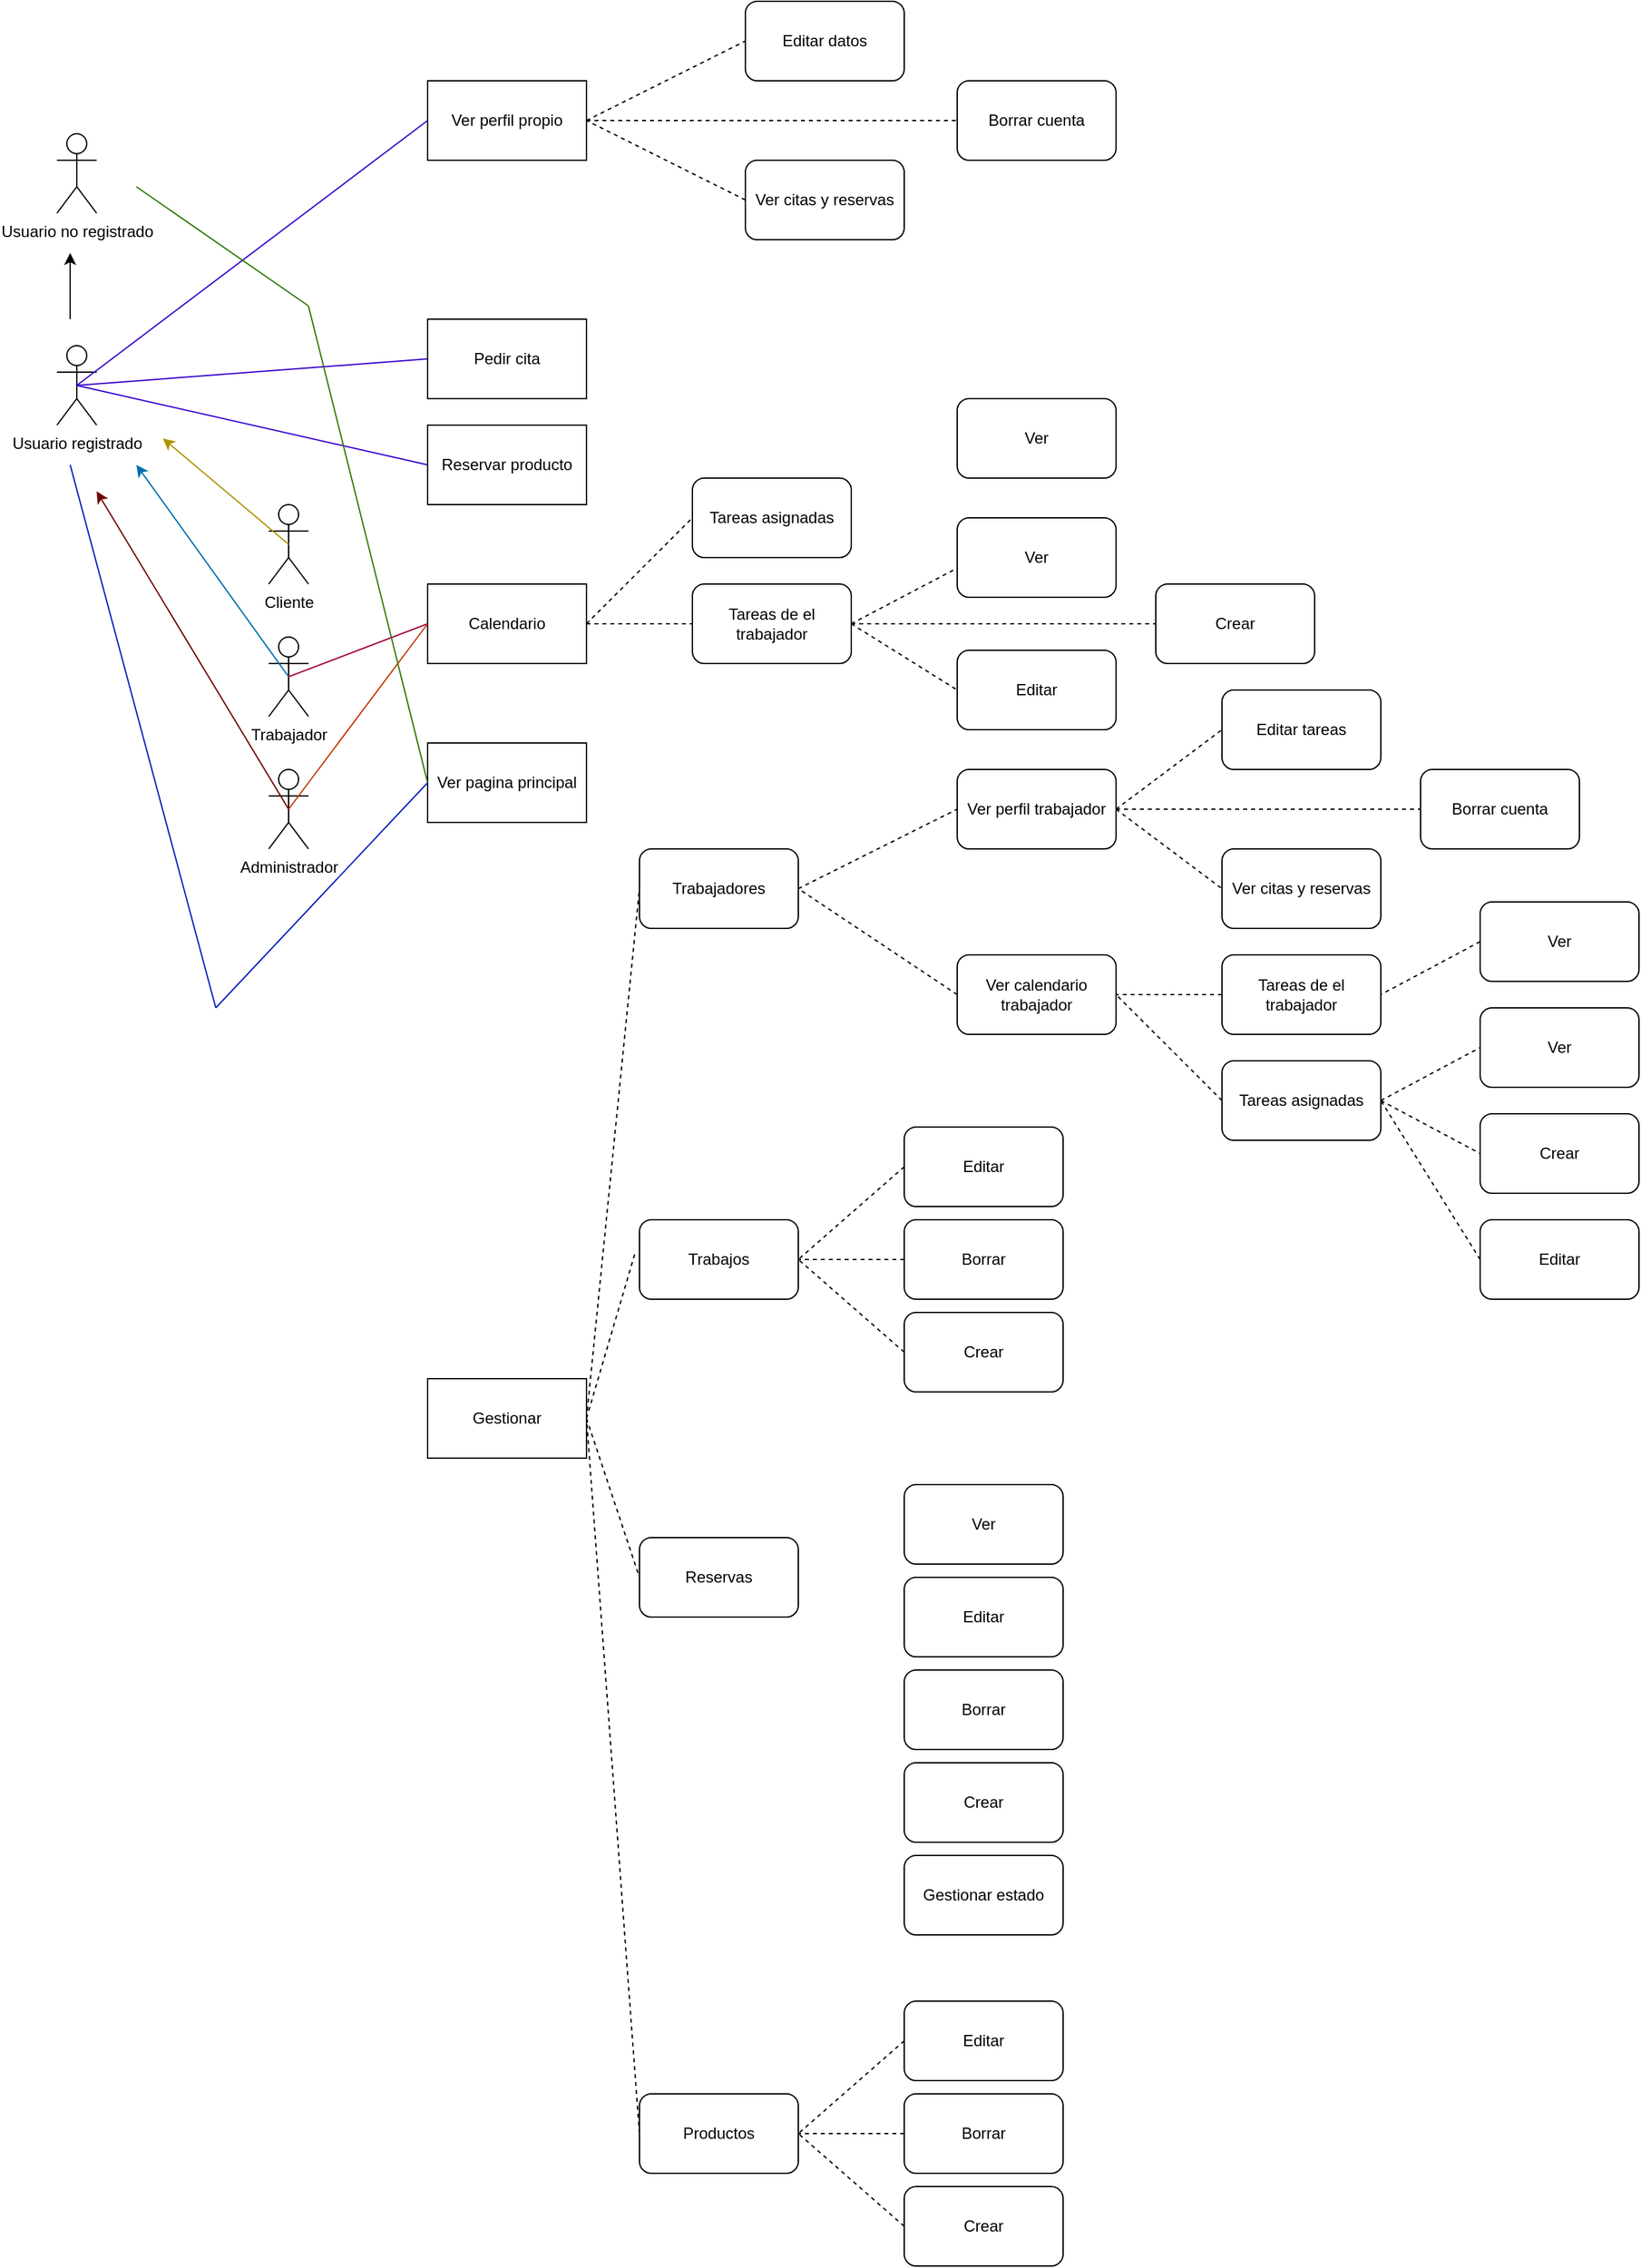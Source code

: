 <mxfile>
    <diagram id="R6_vvA85_ePh_GYChNei" name="Page-1">
        <mxGraphModel dx="1090" dy="786" grid="1" gridSize="10" guides="1" tooltips="1" connect="1" arrows="1" fold="1" page="1" pageScale="1" pageWidth="850" pageHeight="1100" math="0" shadow="0">
            <root>
                <mxCell id="0"/>
                <mxCell id="1" parent="0"/>
                <mxCell id="2" value="Usuario no registrado" style="shape=umlActor;verticalLabelPosition=bottom;verticalAlign=top;html=1;outlineConnect=0;" vertex="1" parent="1">
                    <mxGeometry x="80" y="140" width="30" height="60" as="geometry"/>
                </mxCell>
                <mxCell id="3" value="Usuario registrado" style="shape=umlActor;verticalLabelPosition=bottom;verticalAlign=top;html=1;outlineConnect=0;" vertex="1" parent="1">
                    <mxGeometry x="80" y="300" width="30" height="60" as="geometry"/>
                </mxCell>
                <mxCell id="4" value="Cliente" style="shape=umlActor;verticalLabelPosition=bottom;verticalAlign=top;html=1;outlineConnect=0;" vertex="1" parent="1">
                    <mxGeometry x="240" y="420" width="30" height="60" as="geometry"/>
                </mxCell>
                <mxCell id="5" value="Trabajador" style="shape=umlActor;verticalLabelPosition=bottom;verticalAlign=top;html=1;outlineConnect=0;" vertex="1" parent="1">
                    <mxGeometry x="240" y="520" width="30" height="60" as="geometry"/>
                </mxCell>
                <mxCell id="6" value="Administrador" style="shape=umlActor;verticalLabelPosition=bottom;verticalAlign=top;html=1;outlineConnect=0;" vertex="1" parent="1">
                    <mxGeometry x="240" y="620" width="30" height="60" as="geometry"/>
                </mxCell>
                <mxCell id="8" value="" style="endArrow=classic;html=1;exitX=0.5;exitY=0.5;exitDx=0;exitDy=0;exitPerimeter=0;fillColor=#e3c800;strokeColor=#B09500;" edge="1" parent="1" source="4">
                    <mxGeometry width="50" height="50" relative="1" as="geometry">
                        <mxPoint x="350" y="450" as="sourcePoint"/>
                        <mxPoint x="160" y="370" as="targetPoint"/>
                    </mxGeometry>
                </mxCell>
                <mxCell id="9" value="" style="endArrow=classic;html=1;exitX=0.5;exitY=0.5;exitDx=0;exitDy=0;exitPerimeter=0;fillColor=#1ba1e2;strokeColor=#006EAF;" edge="1" parent="1" source="5">
                    <mxGeometry width="50" height="50" relative="1" as="geometry">
                        <mxPoint x="350" y="450" as="sourcePoint"/>
                        <mxPoint x="140" y="390" as="targetPoint"/>
                    </mxGeometry>
                </mxCell>
                <mxCell id="10" value="" style="endArrow=classic;html=1;exitX=0.5;exitY=0.5;exitDx=0;exitDy=0;exitPerimeter=0;fillColor=#a20025;strokeColor=#6F0000;" edge="1" parent="1" source="6">
                    <mxGeometry width="50" height="50" relative="1" as="geometry">
                        <mxPoint x="350" y="450" as="sourcePoint"/>
                        <mxPoint x="110" y="410" as="targetPoint"/>
                    </mxGeometry>
                </mxCell>
                <mxCell id="11" value="" style="endArrow=classic;html=1;" edge="1" parent="1">
                    <mxGeometry width="50" height="50" relative="1" as="geometry">
                        <mxPoint x="90" y="280" as="sourcePoint"/>
                        <mxPoint x="90" y="230" as="targetPoint"/>
                    </mxGeometry>
                </mxCell>
                <mxCell id="12" value="Ver perfil propio" style="rounded=0;whiteSpace=wrap;html=1;" vertex="1" parent="1">
                    <mxGeometry x="360" y="100" width="120" height="60" as="geometry"/>
                </mxCell>
                <mxCell id="13" value="" style="endArrow=none;html=1;entryX=0;entryY=0.5;entryDx=0;entryDy=0;exitX=0.5;exitY=0.5;exitDx=0;exitDy=0;exitPerimeter=0;fillColor=#6a00ff;strokeColor=#3700CC;" edge="1" parent="1" source="3" target="12">
                    <mxGeometry width="50" height="50" relative="1" as="geometry">
                        <mxPoint x="350" y="450" as="sourcePoint"/>
                        <mxPoint x="400" y="400" as="targetPoint"/>
                    </mxGeometry>
                </mxCell>
                <mxCell id="16" value="Editar datos" style="rounded=1;whiteSpace=wrap;html=1;" vertex="1" parent="1">
                    <mxGeometry x="600" y="40" width="120" height="60" as="geometry"/>
                </mxCell>
                <mxCell id="17" value="Ver citas y reservas" style="rounded=1;whiteSpace=wrap;html=1;" vertex="1" parent="1">
                    <mxGeometry x="600" y="160" width="120" height="60" as="geometry"/>
                </mxCell>
                <mxCell id="18" value="Borrar cuenta" style="rounded=1;whiteSpace=wrap;html=1;" vertex="1" parent="1">
                    <mxGeometry x="760" y="100" width="120" height="60" as="geometry"/>
                </mxCell>
                <mxCell id="19" value="" style="endArrow=none;dashed=1;html=1;entryX=0;entryY=0.5;entryDx=0;entryDy=0;exitX=1;exitY=0.5;exitDx=0;exitDy=0;" edge="1" parent="1" source="12" target="18">
                    <mxGeometry width="50" height="50" relative="1" as="geometry">
                        <mxPoint x="650" y="450" as="sourcePoint"/>
                        <mxPoint x="700" y="400" as="targetPoint"/>
                    </mxGeometry>
                </mxCell>
                <mxCell id="20" value="" style="endArrow=none;dashed=1;html=1;entryX=0;entryY=0.5;entryDx=0;entryDy=0;exitX=1;exitY=0.5;exitDx=0;exitDy=0;" edge="1" parent="1" source="12" target="16">
                    <mxGeometry width="50" height="50" relative="1" as="geometry">
                        <mxPoint x="650" y="450" as="sourcePoint"/>
                        <mxPoint x="700" y="400" as="targetPoint"/>
                    </mxGeometry>
                </mxCell>
                <mxCell id="21" value="" style="endArrow=none;dashed=1;html=1;entryX=1;entryY=0.5;entryDx=0;entryDy=0;exitX=0;exitY=0.5;exitDx=0;exitDy=0;" edge="1" parent="1" source="17" target="12">
                    <mxGeometry width="50" height="50" relative="1" as="geometry">
                        <mxPoint x="650" y="450" as="sourcePoint"/>
                        <mxPoint x="700" y="400" as="targetPoint"/>
                    </mxGeometry>
                </mxCell>
                <mxCell id="22" value="Pedir cita" style="rounded=0;whiteSpace=wrap;html=1;" vertex="1" parent="1">
                    <mxGeometry x="360" y="280" width="120" height="60" as="geometry"/>
                </mxCell>
                <mxCell id="23" value="Reservar producto" style="rounded=0;whiteSpace=wrap;html=1;" vertex="1" parent="1">
                    <mxGeometry x="360" y="360" width="120" height="60" as="geometry"/>
                </mxCell>
                <mxCell id="24" value="Calendario" style="rounded=0;whiteSpace=wrap;html=1;" vertex="1" parent="1">
                    <mxGeometry x="360" y="480" width="120" height="60" as="geometry"/>
                </mxCell>
                <mxCell id="25" value="" style="endArrow=none;html=1;entryX=0;entryY=0.5;entryDx=0;entryDy=0;exitX=0.5;exitY=0.5;exitDx=0;exitDy=0;exitPerimeter=0;fillColor=#6a00ff;strokeColor=#3700CC;" edge="1" parent="1" source="3" target="22">
                    <mxGeometry width="50" height="50" relative="1" as="geometry">
                        <mxPoint x="280" y="450" as="sourcePoint"/>
                        <mxPoint x="330" y="400" as="targetPoint"/>
                    </mxGeometry>
                </mxCell>
                <mxCell id="26" value="" style="endArrow=none;html=1;entryX=0;entryY=0.5;entryDx=0;entryDy=0;exitX=0.5;exitY=0.5;exitDx=0;exitDy=0;exitPerimeter=0;fillColor=#6a00ff;strokeColor=#3700CC;" edge="1" parent="1" source="3" target="23">
                    <mxGeometry width="50" height="50" relative="1" as="geometry">
                        <mxPoint x="280" y="450" as="sourcePoint"/>
                        <mxPoint x="330" y="400" as="targetPoint"/>
                    </mxGeometry>
                </mxCell>
                <mxCell id="27" value="" style="endArrow=none;html=1;entryX=0;entryY=0.5;entryDx=0;entryDy=0;exitX=0.5;exitY=0.5;exitDx=0;exitDy=0;exitPerimeter=0;fillColor=#d80073;strokeColor=#A50040;" edge="1" parent="1" source="5" target="24">
                    <mxGeometry width="50" height="50" relative="1" as="geometry">
                        <mxPoint x="280" y="450" as="sourcePoint"/>
                        <mxPoint x="330" y="400" as="targetPoint"/>
                    </mxGeometry>
                </mxCell>
                <mxCell id="28" value="" style="endArrow=none;html=1;entryX=0;entryY=0.5;entryDx=0;entryDy=0;exitX=0.5;exitY=0.5;exitDx=0;exitDy=0;exitPerimeter=0;fillColor=#fa6800;strokeColor=#C73500;" edge="1" parent="1" source="6" target="24">
                    <mxGeometry width="50" height="50" relative="1" as="geometry">
                        <mxPoint x="280" y="450" as="sourcePoint"/>
                        <mxPoint x="330" y="400" as="targetPoint"/>
                    </mxGeometry>
                </mxCell>
                <mxCell id="29" value="Tareas asignadas" style="rounded=1;whiteSpace=wrap;html=1;" vertex="1" parent="1">
                    <mxGeometry x="560" y="400" width="120" height="60" as="geometry"/>
                </mxCell>
                <mxCell id="30" value="Tareas de el trabajador" style="rounded=1;whiteSpace=wrap;html=1;" vertex="1" parent="1">
                    <mxGeometry x="560" y="480" width="120" height="60" as="geometry"/>
                </mxCell>
                <mxCell id="31" value="" style="endArrow=none;dashed=1;html=1;entryX=0;entryY=0.5;entryDx=0;entryDy=0;exitX=1;exitY=0.5;exitDx=0;exitDy=0;" edge="1" parent="1" source="24" target="29">
                    <mxGeometry width="50" height="50" relative="1" as="geometry">
                        <mxPoint x="280" y="440" as="sourcePoint"/>
                        <mxPoint x="330" y="390" as="targetPoint"/>
                    </mxGeometry>
                </mxCell>
                <mxCell id="32" value="" style="endArrow=none;dashed=1;html=1;entryX=0;entryY=0.5;entryDx=0;entryDy=0;exitX=1;exitY=0.5;exitDx=0;exitDy=0;" edge="1" parent="1" source="24" target="30">
                    <mxGeometry width="50" height="50" relative="1" as="geometry">
                        <mxPoint x="280" y="440" as="sourcePoint"/>
                        <mxPoint x="330" y="390" as="targetPoint"/>
                    </mxGeometry>
                </mxCell>
                <mxCell id="33" value="Ver" style="rounded=1;whiteSpace=wrap;html=1;" vertex="1" parent="1">
                    <mxGeometry x="760" y="340" width="120" height="60" as="geometry"/>
                </mxCell>
                <mxCell id="34" value="Ver" style="rounded=1;whiteSpace=wrap;html=1;" vertex="1" parent="1">
                    <mxGeometry x="760" y="430" width="120" height="60" as="geometry"/>
                </mxCell>
                <mxCell id="35" value="Editar" style="rounded=1;whiteSpace=wrap;html=1;" vertex="1" parent="1">
                    <mxGeometry x="760" y="530" width="120" height="60" as="geometry"/>
                </mxCell>
                <mxCell id="36" value="Crear" style="rounded=1;whiteSpace=wrap;html=1;" vertex="1" parent="1">
                    <mxGeometry x="910" y="480" width="120" height="60" as="geometry"/>
                </mxCell>
                <mxCell id="37" value="" style="endArrow=none;dashed=1;html=1;entryX=0;entryY=0.5;entryDx=0;entryDy=0;exitX=1;exitY=0.5;exitDx=0;exitDy=0;" edge="1" parent="1" source="30" target="36">
                    <mxGeometry width="50" height="50" relative="1" as="geometry">
                        <mxPoint x="800" y="440" as="sourcePoint"/>
                        <mxPoint x="850" y="390" as="targetPoint"/>
                    </mxGeometry>
                </mxCell>
                <mxCell id="38" value="" style="endArrow=none;dashed=1;html=1;entryX=0;entryY=0.633;entryDx=0;entryDy=0;entryPerimeter=0;exitX=1;exitY=0.5;exitDx=0;exitDy=0;" edge="1" parent="1" source="30" target="34">
                    <mxGeometry width="50" height="50" relative="1" as="geometry">
                        <mxPoint x="800" y="440" as="sourcePoint"/>
                        <mxPoint x="850" y="390" as="targetPoint"/>
                    </mxGeometry>
                </mxCell>
                <mxCell id="39" value="" style="endArrow=none;dashed=1;html=1;entryX=0;entryY=0.5;entryDx=0;entryDy=0;exitX=1;exitY=0.5;exitDx=0;exitDy=0;" edge="1" parent="1" source="30" target="35">
                    <mxGeometry width="50" height="50" relative="1" as="geometry">
                        <mxPoint x="800" y="440" as="sourcePoint"/>
                        <mxPoint x="850" y="390" as="targetPoint"/>
                    </mxGeometry>
                </mxCell>
                <mxCell id="40" value="Ver pagina principal" style="rounded=0;whiteSpace=wrap;html=1;" vertex="1" parent="1">
                    <mxGeometry x="360" y="600" width="120" height="60" as="geometry"/>
                </mxCell>
                <mxCell id="41" value="" style="endArrow=none;html=1;exitX=0;exitY=0.5;exitDx=0;exitDy=0;fillColor=#60a917;strokeColor=#2D7600;" edge="1" parent="1" source="40">
                    <mxGeometry width="50" height="50" relative="1" as="geometry">
                        <mxPoint x="450" y="440" as="sourcePoint"/>
                        <mxPoint x="270" y="270" as="targetPoint"/>
                    </mxGeometry>
                </mxCell>
                <mxCell id="43" value="" style="endArrow=none;html=1;entryX=0;entryY=0.5;entryDx=0;entryDy=0;fillColor=#0050ef;strokeColor=#001DBC;" edge="1" parent="1" target="40">
                    <mxGeometry width="50" height="50" relative="1" as="geometry">
                        <mxPoint x="200" y="800" as="sourcePoint"/>
                        <mxPoint x="500" y="390" as="targetPoint"/>
                    </mxGeometry>
                </mxCell>
                <mxCell id="44" value="" style="endArrow=none;html=1;fillColor=#0050ef;strokeColor=#001DBC;" edge="1" parent="1">
                    <mxGeometry width="50" height="50" relative="1" as="geometry">
                        <mxPoint x="90" y="390" as="sourcePoint"/>
                        <mxPoint x="200" y="800" as="targetPoint"/>
                    </mxGeometry>
                </mxCell>
                <mxCell id="45" value="" style="endArrow=none;html=1;fillColor=#60a917;strokeColor=#2D7600;" edge="1" parent="1">
                    <mxGeometry width="50" height="50" relative="1" as="geometry">
                        <mxPoint x="270" y="270" as="sourcePoint"/>
                        <mxPoint x="140" y="180" as="targetPoint"/>
                    </mxGeometry>
                </mxCell>
                <mxCell id="46" value="Gestionar" style="rounded=0;whiteSpace=wrap;html=1;" vertex="1" parent="1">
                    <mxGeometry x="360" y="1080" width="120" height="60" as="geometry"/>
                </mxCell>
                <mxCell id="47" value="Trabajadores" style="rounded=1;whiteSpace=wrap;html=1;" vertex="1" parent="1">
                    <mxGeometry x="520" y="680" width="120" height="60" as="geometry"/>
                </mxCell>
                <mxCell id="48" value="Trabajos" style="rounded=1;whiteSpace=wrap;html=1;" vertex="1" parent="1">
                    <mxGeometry x="520" y="960" width="120" height="60" as="geometry"/>
                </mxCell>
                <mxCell id="49" value="" style="endArrow=none;dashed=1;html=1;entryX=0;entryY=0.5;entryDx=0;entryDy=0;exitX=1;exitY=0.5;exitDx=0;exitDy=0;" edge="1" parent="1" source="46" target="47">
                    <mxGeometry width="50" height="50" relative="1" as="geometry">
                        <mxPoint x="320" y="770" as="sourcePoint"/>
                        <mxPoint x="370" y="720" as="targetPoint"/>
                    </mxGeometry>
                </mxCell>
                <mxCell id="50" value="" style="endArrow=none;dashed=1;html=1;entryX=-0.025;entryY=0.4;entryDx=0;entryDy=0;entryPerimeter=0;exitX=1;exitY=0.5;exitDx=0;exitDy=0;" edge="1" parent="1" source="46" target="48">
                    <mxGeometry width="50" height="50" relative="1" as="geometry">
                        <mxPoint x="320" y="770" as="sourcePoint"/>
                        <mxPoint x="370" y="720" as="targetPoint"/>
                    </mxGeometry>
                </mxCell>
                <mxCell id="51" value="Reservas" style="rounded=1;whiteSpace=wrap;html=1;" vertex="1" parent="1">
                    <mxGeometry x="520" y="1200" width="120" height="60" as="geometry"/>
                </mxCell>
                <mxCell id="52" value="" style="endArrow=none;dashed=1;html=1;entryX=0;entryY=0.5;entryDx=0;entryDy=0;" edge="1" parent="1" target="51">
                    <mxGeometry width="50" height="50" relative="1" as="geometry">
                        <mxPoint x="480" y="1110" as="sourcePoint"/>
                        <mxPoint x="370" y="890" as="targetPoint"/>
                    </mxGeometry>
                </mxCell>
                <mxCell id="53" value="Productos" style="rounded=1;whiteSpace=wrap;html=1;" vertex="1" parent="1">
                    <mxGeometry x="520" y="1620" width="120" height="60" as="geometry"/>
                </mxCell>
                <mxCell id="54" value="" style="endArrow=none;dashed=1;html=1;entryX=1;entryY=0.5;entryDx=0;entryDy=0;exitX=0;exitY=0.5;exitDx=0;exitDy=0;" edge="1" parent="1" source="53" target="46">
                    <mxGeometry width="50" height="50" relative="1" as="geometry">
                        <mxPoint x="320" y="1440" as="sourcePoint"/>
                        <mxPoint x="370" y="1390" as="targetPoint"/>
                    </mxGeometry>
                </mxCell>
                <mxCell id="55" value="Ver perfil trabajador" style="rounded=1;whiteSpace=wrap;html=1;" vertex="1" parent="1">
                    <mxGeometry x="760" y="620" width="120" height="60" as="geometry"/>
                </mxCell>
                <mxCell id="56" value="Ver calendario trabajador" style="rounded=1;whiteSpace=wrap;html=1;" vertex="1" parent="1">
                    <mxGeometry x="760" y="760" width="120" height="60" as="geometry"/>
                </mxCell>
                <mxCell id="57" value="" style="endArrow=none;dashed=1;html=1;entryX=0;entryY=0.5;entryDx=0;entryDy=0;exitX=1;exitY=0.5;exitDx=0;exitDy=0;" edge="1" parent="1" source="47" target="55">
                    <mxGeometry width="50" height="50" relative="1" as="geometry">
                        <mxPoint x="760" y="770" as="sourcePoint"/>
                        <mxPoint x="810" y="720" as="targetPoint"/>
                    </mxGeometry>
                </mxCell>
                <mxCell id="58" value="" style="endArrow=none;dashed=1;html=1;entryX=1;entryY=0.5;entryDx=0;entryDy=0;exitX=0;exitY=0.5;exitDx=0;exitDy=0;" edge="1" parent="1" source="56" target="47">
                    <mxGeometry width="50" height="50" relative="1" as="geometry">
                        <mxPoint x="760" y="770" as="sourcePoint"/>
                        <mxPoint x="810" y="720" as="targetPoint"/>
                    </mxGeometry>
                </mxCell>
                <mxCell id="59" value="Editar tareas" style="rounded=1;whiteSpace=wrap;html=1;" vertex="1" parent="1">
                    <mxGeometry x="960" y="560" width="120" height="60" as="geometry"/>
                </mxCell>
                <mxCell id="60" value="" style="endArrow=none;dashed=1;html=1;entryX=0;entryY=0.5;entryDx=0;entryDy=0;exitX=1;exitY=0.5;exitDx=0;exitDy=0;" edge="1" parent="1" source="55" target="59">
                    <mxGeometry width="50" height="50" relative="1" as="geometry">
                        <mxPoint x="760" y="770" as="sourcePoint"/>
                        <mxPoint x="810" y="720" as="targetPoint"/>
                    </mxGeometry>
                </mxCell>
                <mxCell id="61" value="Ver citas y reservas" style="rounded=1;whiteSpace=wrap;html=1;" vertex="1" parent="1">
                    <mxGeometry x="960" y="680" width="120" height="60" as="geometry"/>
                </mxCell>
                <mxCell id="62" value="" style="endArrow=none;dashed=1;html=1;entryX=0;entryY=0.5;entryDx=0;entryDy=0;exitX=1;exitY=0.5;exitDx=0;exitDy=0;" edge="1" parent="1" source="55" target="61">
                    <mxGeometry width="50" height="50" relative="1" as="geometry">
                        <mxPoint x="760" y="770" as="sourcePoint"/>
                        <mxPoint x="810" y="720" as="targetPoint"/>
                    </mxGeometry>
                </mxCell>
                <mxCell id="63" value="Borrar cuenta" style="rounded=1;whiteSpace=wrap;html=1;" vertex="1" parent="1">
                    <mxGeometry x="1110" y="620" width="120" height="60" as="geometry"/>
                </mxCell>
                <mxCell id="64" value="" style="endArrow=none;dashed=1;html=1;entryX=0;entryY=0.5;entryDx=0;entryDy=0;exitX=1;exitY=0.5;exitDx=0;exitDy=0;" edge="1" parent="1" source="55" target="63">
                    <mxGeometry width="50" height="50" relative="1" as="geometry">
                        <mxPoint x="1150" y="770" as="sourcePoint"/>
                        <mxPoint x="1200" y="720" as="targetPoint"/>
                    </mxGeometry>
                </mxCell>
                <mxCell id="65" value="Tareas de el trabajador" style="rounded=1;whiteSpace=wrap;html=1;" vertex="1" parent="1">
                    <mxGeometry x="960" y="760" width="120" height="60" as="geometry"/>
                </mxCell>
                <mxCell id="66" value="Tareas asignadas" style="rounded=1;whiteSpace=wrap;html=1;" vertex="1" parent="1">
                    <mxGeometry x="960" y="840" width="120" height="60" as="geometry"/>
                </mxCell>
                <mxCell id="67" value="" style="endArrow=none;dashed=1;html=1;entryX=1;entryY=0.5;entryDx=0;entryDy=0;exitX=0;exitY=0.5;exitDx=0;exitDy=0;" edge="1" parent="1" source="65" target="56">
                    <mxGeometry width="50" height="50" relative="1" as="geometry">
                        <mxPoint x="1150" y="760" as="sourcePoint"/>
                        <mxPoint x="1200" y="710" as="targetPoint"/>
                    </mxGeometry>
                </mxCell>
                <mxCell id="68" value="" style="endArrow=none;dashed=1;html=1;entryX=1;entryY=0.5;entryDx=0;entryDy=0;exitX=0;exitY=0.5;exitDx=0;exitDy=0;" edge="1" parent="1" source="66" target="56">
                    <mxGeometry width="50" height="50" relative="1" as="geometry">
                        <mxPoint x="1150" y="760" as="sourcePoint"/>
                        <mxPoint x="1200" y="710" as="targetPoint"/>
                    </mxGeometry>
                </mxCell>
                <mxCell id="69" value="Ver" style="rounded=1;whiteSpace=wrap;html=1;" vertex="1" parent="1">
                    <mxGeometry x="1155" y="720" width="120" height="60" as="geometry"/>
                </mxCell>
                <mxCell id="70" value="" style="endArrow=none;dashed=1;html=1;entryX=1;entryY=0.5;entryDx=0;entryDy=0;exitX=0;exitY=0.5;exitDx=0;exitDy=0;" edge="1" parent="1" source="69" target="65">
                    <mxGeometry width="50" height="50" relative="1" as="geometry">
                        <mxPoint x="1150" y="760" as="sourcePoint"/>
                        <mxPoint x="1200" y="710" as="targetPoint"/>
                    </mxGeometry>
                </mxCell>
                <mxCell id="71" value="Ver" style="rounded=1;whiteSpace=wrap;html=1;" vertex="1" parent="1">
                    <mxGeometry x="1155" y="800" width="120" height="60" as="geometry"/>
                </mxCell>
                <mxCell id="72" value="Crear" style="rounded=1;whiteSpace=wrap;html=1;" vertex="1" parent="1">
                    <mxGeometry x="1155" y="880" width="120" height="60" as="geometry"/>
                </mxCell>
                <mxCell id="73" value="Editar" style="rounded=1;whiteSpace=wrap;html=1;" vertex="1" parent="1">
                    <mxGeometry x="1155" y="960" width="120" height="60" as="geometry"/>
                </mxCell>
                <mxCell id="74" value="" style="endArrow=none;dashed=1;html=1;entryX=1;entryY=0.5;entryDx=0;entryDy=0;exitX=0;exitY=0.5;exitDx=0;exitDy=0;" edge="1" parent="1" source="73" target="66">
                    <mxGeometry width="50" height="50" relative="1" as="geometry">
                        <mxPoint x="1150" y="760" as="sourcePoint"/>
                        <mxPoint x="1200" y="710" as="targetPoint"/>
                    </mxGeometry>
                </mxCell>
                <mxCell id="75" value="" style="endArrow=none;dashed=1;html=1;exitX=1;exitY=0.5;exitDx=0;exitDy=0;entryX=0;entryY=0.5;entryDx=0;entryDy=0;" edge="1" parent="1" source="66" target="71">
                    <mxGeometry width="50" height="50" relative="1" as="geometry">
                        <mxPoint x="1100" y="760" as="sourcePoint"/>
                        <mxPoint x="1150" y="710" as="targetPoint"/>
                    </mxGeometry>
                </mxCell>
                <mxCell id="76" value="" style="endArrow=none;dashed=1;html=1;exitX=1;exitY=0.5;exitDx=0;exitDy=0;entryX=0;entryY=0.5;entryDx=0;entryDy=0;" edge="1" parent="1" source="66" target="72">
                    <mxGeometry width="50" height="50" relative="1" as="geometry">
                        <mxPoint x="1100" y="760" as="sourcePoint"/>
                        <mxPoint x="1150" y="710" as="targetPoint"/>
                    </mxGeometry>
                </mxCell>
                <mxCell id="77" value="Editar" style="rounded=1;whiteSpace=wrap;html=1;" vertex="1" parent="1">
                    <mxGeometry x="720" y="890" width="120" height="60" as="geometry"/>
                </mxCell>
                <mxCell id="78" value="Borrar" style="rounded=1;whiteSpace=wrap;html=1;" vertex="1" parent="1">
                    <mxGeometry x="720" y="960" width="120" height="60" as="geometry"/>
                </mxCell>
                <mxCell id="79" value="Crear" style="rounded=1;whiteSpace=wrap;html=1;" vertex="1" parent="1">
                    <mxGeometry x="720" y="1030" width="120" height="60" as="geometry"/>
                </mxCell>
                <mxCell id="80" value="" style="endArrow=none;dashed=1;html=1;entryX=1;entryY=0.5;entryDx=0;entryDy=0;exitX=0;exitY=0.5;exitDx=0;exitDy=0;" edge="1" parent="1" source="77" target="48">
                    <mxGeometry width="50" height="50" relative="1" as="geometry">
                        <mxPoint x="790" y="930" as="sourcePoint"/>
                        <mxPoint x="840" y="880" as="targetPoint"/>
                    </mxGeometry>
                </mxCell>
                <mxCell id="81" value="" style="endArrow=none;dashed=1;html=1;entryX=1;entryY=0.5;entryDx=0;entryDy=0;exitX=0;exitY=0.5;exitDx=0;exitDy=0;" edge="1" parent="1" source="78" target="48">
                    <mxGeometry width="50" height="50" relative="1" as="geometry">
                        <mxPoint x="790" y="930" as="sourcePoint"/>
                        <mxPoint x="840" y="880" as="targetPoint"/>
                    </mxGeometry>
                </mxCell>
                <mxCell id="82" value="" style="endArrow=none;dashed=1;html=1;entryX=1;entryY=0.5;entryDx=0;entryDy=0;exitX=0;exitY=0.5;exitDx=0;exitDy=0;" edge="1" parent="1" source="79" target="48">
                    <mxGeometry width="50" height="50" relative="1" as="geometry">
                        <mxPoint x="790" y="930" as="sourcePoint"/>
                        <mxPoint x="840" y="880" as="targetPoint"/>
                    </mxGeometry>
                </mxCell>
                <mxCell id="83" value="Ver" style="rounded=1;whiteSpace=wrap;html=1;" vertex="1" parent="1">
                    <mxGeometry x="720" y="1160" width="120" height="60" as="geometry"/>
                </mxCell>
                <mxCell id="84" value="Editar" style="rounded=1;whiteSpace=wrap;html=1;" vertex="1" parent="1">
                    <mxGeometry x="720" y="1230" width="120" height="60" as="geometry"/>
                </mxCell>
                <mxCell id="85" value="Borrar" style="rounded=1;whiteSpace=wrap;html=1;" vertex="1" parent="1">
                    <mxGeometry x="720" y="1300" width="120" height="60" as="geometry"/>
                </mxCell>
                <mxCell id="86" value="Crear" style="rounded=1;whiteSpace=wrap;html=1;" vertex="1" parent="1">
                    <mxGeometry x="720" y="1370" width="120" height="60" as="geometry"/>
                </mxCell>
                <mxCell id="87" value="Gestionar estado" style="rounded=1;whiteSpace=wrap;html=1;" vertex="1" parent="1">
                    <mxGeometry x="720" y="1440" width="120" height="60" as="geometry"/>
                </mxCell>
                <mxCell id="88" value="Editar" style="rounded=1;whiteSpace=wrap;html=1;" vertex="1" parent="1">
                    <mxGeometry x="720" y="1550" width="120" height="60" as="geometry"/>
                </mxCell>
                <mxCell id="89" value="Borrar" style="rounded=1;whiteSpace=wrap;html=1;" vertex="1" parent="1">
                    <mxGeometry x="720" y="1620" width="120" height="60" as="geometry"/>
                </mxCell>
                <mxCell id="90" value="Crear" style="rounded=1;whiteSpace=wrap;html=1;" vertex="1" parent="1">
                    <mxGeometry x="720" y="1690" width="120" height="60" as="geometry"/>
                </mxCell>
                <mxCell id="91" value="" style="endArrow=none;dashed=1;html=1;entryX=1;entryY=0.5;entryDx=0;entryDy=0;exitX=0;exitY=0.5;exitDx=0;exitDy=0;" edge="1" parent="1" source="88" target="53">
                    <mxGeometry width="50" height="50" relative="1" as="geometry">
                        <mxPoint x="790" y="1590" as="sourcePoint"/>
                        <mxPoint x="840" y="1540" as="targetPoint"/>
                    </mxGeometry>
                </mxCell>
                <mxCell id="92" value="" style="endArrow=none;dashed=1;html=1;entryX=1;entryY=0.5;entryDx=0;entryDy=0;exitX=0;exitY=0.5;exitDx=0;exitDy=0;" edge="1" parent="1" source="89" target="53">
                    <mxGeometry width="50" height="50" relative="1" as="geometry">
                        <mxPoint x="790" y="1590" as="sourcePoint"/>
                        <mxPoint x="840" y="1540" as="targetPoint"/>
                    </mxGeometry>
                </mxCell>
                <mxCell id="93" value="" style="endArrow=none;dashed=1;html=1;entryX=1;entryY=0.5;entryDx=0;entryDy=0;exitX=0;exitY=0.5;exitDx=0;exitDy=0;" edge="1" parent="1" source="90" target="53">
                    <mxGeometry width="50" height="50" relative="1" as="geometry">
                        <mxPoint x="790" y="1590" as="sourcePoint"/>
                        <mxPoint x="840" y="1540" as="targetPoint"/>
                    </mxGeometry>
                </mxCell>
            </root>
        </mxGraphModel>
    </diagram>
</mxfile>